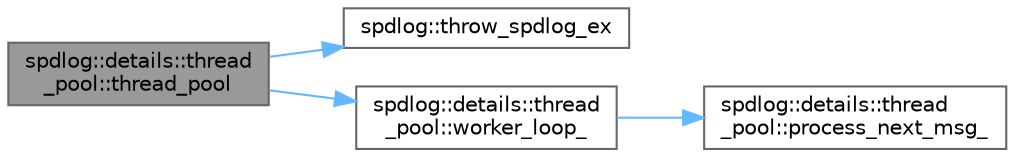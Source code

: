 digraph "spdlog::details::thread_pool::thread_pool"
{
 // LATEX_PDF_SIZE
  bgcolor="transparent";
  edge [fontname=Helvetica,fontsize=10,labelfontname=Helvetica,labelfontsize=10];
  node [fontname=Helvetica,fontsize=10,shape=box,height=0.2,width=0.4];
  rankdir="LR";
  Node1 [id="Node000001",label="spdlog::details::thread\l_pool::thread_pool",height=0.2,width=0.4,color="gray40", fillcolor="grey60", style="filled", fontcolor="black",tooltip=" "];
  Node1 -> Node2 [id="edge4_Node000001_Node000002",color="steelblue1",style="solid",tooltip=" "];
  Node2 [id="Node000002",label="spdlog::throw_spdlog_ex",height=0.2,width=0.4,color="grey40", fillcolor="white", style="filled",URL="$namespacespdlog.html#ac3d8b7e83aad48720518fbac80836c3c",tooltip=" "];
  Node1 -> Node3 [id="edge5_Node000001_Node000003",color="steelblue1",style="solid",tooltip=" "];
  Node3 [id="Node000003",label="spdlog::details::thread\l_pool::worker_loop_",height=0.2,width=0.4,color="grey40", fillcolor="white", style="filled",URL="$classspdlog_1_1details_1_1thread__pool.html#a82d3bbb593ca14d5a080e02ed6fc8d0c",tooltip=" "];
  Node3 -> Node4 [id="edge6_Node000003_Node000004",color="steelblue1",style="solid",tooltip=" "];
  Node4 [id="Node000004",label="spdlog::details::thread\l_pool::process_next_msg_",height=0.2,width=0.4,color="grey40", fillcolor="white", style="filled",URL="$classspdlog_1_1details_1_1thread__pool.html#a02e83a94ae88e9fbccc8190810e7e447",tooltip=" "];
}
